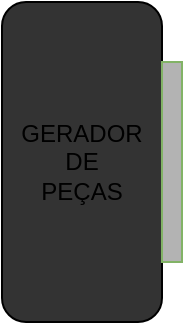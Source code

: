 <mxfile version="12.5.3" type="device"><diagram id="tMkQI9fW4WdgfLw3PO0j" name="Page-1"><mxGraphModel dx="868" dy="510" grid="1" gridSize="10" guides="1" tooltips="1" connect="1" arrows="1" fold="1" page="1" pageScale="1" pageWidth="827" pageHeight="1169" math="0" shadow="0"><root><mxCell id="0"/><mxCell id="1" parent="0"/><mxCell id="b2nwO-FfwLezelwsFsuR-1" value="GERADOR&lt;br&gt;DE&lt;br&gt;PEÇAS" style="rounded=1;whiteSpace=wrap;html=1;fillColor=#333333;" vertex="1" parent="1"><mxGeometry x="410" y="110" width="80" height="160" as="geometry"/></mxCell><mxCell id="b2nwO-FfwLezelwsFsuR-2" value="" style="rounded=0;whiteSpace=wrap;html=1;fillColor=#B3B3B3;strokeColor=#82b366;" vertex="1" parent="1"><mxGeometry x="490" y="140" width="10" height="100" as="geometry"/></mxCell></root></mxGraphModel></diagram></mxfile>